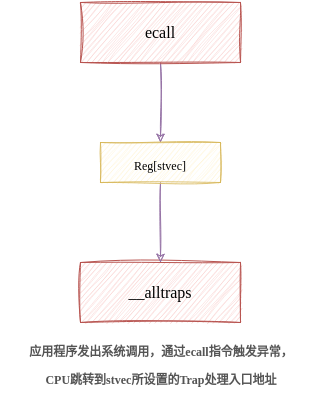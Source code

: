 <mxfile version="20.3.0" type="device"><diagram id="pzaoxaauiWvbvsszo2fP" name="第 1 页"><mxGraphModel dx="285" dy="-2118" grid="1" gridSize="10" guides="1" tooltips="1" connect="1" arrows="1" fold="1" page="1" pageScale="1" pageWidth="827" pageHeight="1169" math="0" shadow="0"><root><mxCell id="0"/><mxCell id="1" parent="0"/><mxCell id="6nIX3xd5PGp-uwn9l57O-1" value="&lt;font&gt;__alltraps&lt;/font&gt;" style="rounded=0;whiteSpace=wrap;html=1;sketch=1;strokeWidth=0.5;fontFamily=Hack Nerd Font;fontSize=8;fillColor=#f8cecc;strokeColor=#b85450;" vertex="1" parent="1"><mxGeometry x="40" y="2490" width="80" height="30" as="geometry"/></mxCell><mxCell id="6nIX3xd5PGp-uwn9l57O-7" style="edgeStyle=orthogonalEdgeStyle;rounded=0;orthogonalLoop=1;jettySize=auto;html=1;entryX=0.5;entryY=0;entryDx=0;entryDy=0;fontFamily=Hack Nerd Font;fontSize=6;fontColor=#545454;endSize=3;strokeWidth=0.5;sketch=1;fillColor=#e1d5e7;strokeColor=#9673a6;" edge="1" parent="1" source="6nIX3xd5PGp-uwn9l57O-2" target="6nIX3xd5PGp-uwn9l57O-3"><mxGeometry relative="1" as="geometry"/></mxCell><mxCell id="6nIX3xd5PGp-uwn9l57O-2" value="&lt;font&gt;ecall&lt;/font&gt;" style="rounded=0;whiteSpace=wrap;html=1;sketch=1;strokeWidth=0.5;fontFamily=Hack Nerd Font;fontSize=8;fillColor=#f8cecc;strokeColor=#b85450;" vertex="1" parent="1"><mxGeometry x="40" y="2360" width="80" height="30" as="geometry"/></mxCell><mxCell id="6nIX3xd5PGp-uwn9l57O-8" style="edgeStyle=orthogonalEdgeStyle;rounded=0;sketch=1;orthogonalLoop=1;jettySize=auto;html=1;entryX=0.5;entryY=0;entryDx=0;entryDy=0;strokeWidth=0.5;fontFamily=Hack Nerd Font;fontSize=6;fontColor=#545454;endSize=3;fillColor=#e1d5e7;strokeColor=#9673a6;" edge="1" parent="1" source="6nIX3xd5PGp-uwn9l57O-3" target="6nIX3xd5PGp-uwn9l57O-1"><mxGeometry relative="1" as="geometry"/></mxCell><mxCell id="6nIX3xd5PGp-uwn9l57O-3" value="&lt;font style=&quot;font-size: 6px;&quot;&gt;Reg[stvec]&lt;/font&gt;" style="rounded=0;whiteSpace=wrap;html=1;shadow=0;glass=0;sketch=1;strokeColor=#d6b656;strokeWidth=0.5;fontFamily=Hack Nerd Font;fontSize=11;fillColor=#fff2cc;opacity=80;" vertex="1" parent="1"><mxGeometry x="50" y="2430" width="60" height="20" as="geometry"/></mxCell><mxCell id="6nIX3xd5PGp-uwn9l57O-4" value="&lt;div style=&quot;font-size: 11px;&quot;&gt;&lt;br&gt;&lt;/div&gt;" style="text;html=1;align=center;verticalAlign=middle;resizable=0;points=[];autosize=1;strokeColor=none;fillColor=none;" vertex="1" parent="1"><mxGeometry x="95" y="2535" width="20" height="30" as="geometry"/></mxCell><mxCell id="6nIX3xd5PGp-uwn9l57O-5" value="&lt;div&gt;&lt;span style=&quot;font-size: 6px;&quot;&gt;&lt;b&gt;应用程序发出系统调用，通过ecall指令触发异常，&lt;/b&gt;&lt;/span&gt;&lt;/div&gt;&lt;div&gt;&lt;span style=&quot;font-size: 6px;&quot;&gt;&lt;b&gt;CPU跳转到stvec所设置的Trap处理入口地址&lt;/b&gt;&lt;/span&gt;&lt;/div&gt;" style="text;html=1;align=center;verticalAlign=middle;resizable=0;points=[];autosize=1;strokeColor=none;fillColor=none;fontSize=11;fontFamily=Hack Nerd Font;fontColor=#545454;" vertex="1" parent="1"><mxGeometry y="2520" width="160" height="40" as="geometry"/></mxCell></root></mxGraphModel></diagram></mxfile>